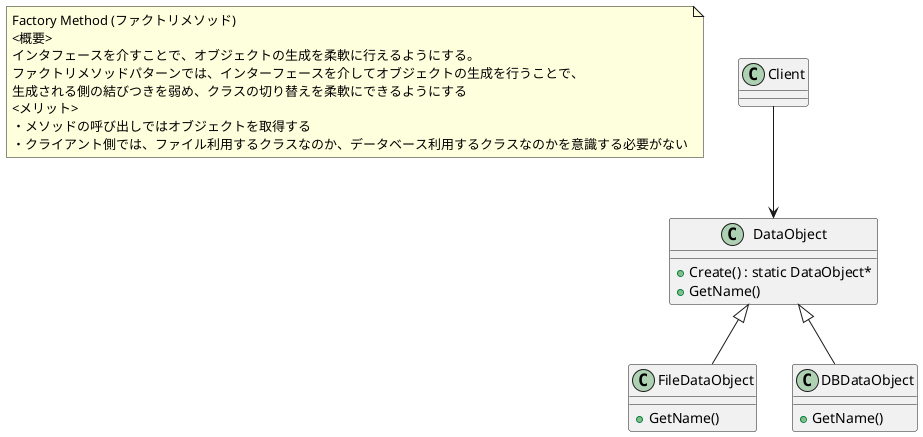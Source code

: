 @startuml

note as N1
  Factory Method (ファクトリメソッド)
  <概要>
  インタフェースを介すことで、オブジェクトの生成を柔軟に行えるようにする。
  ファクトリメソッドパターンでは、インターフェースを介してオブジェクトの生成を行うことで、
  生成される側の結びつきを弱め、クラスの切り替えを柔軟にできるようにする
  <メリット>
  ・メソッドの呼び出しではオブジェクトを取得する
  ・クライアント側では、ファイル利用するクラスなのか、データベース利用するクラスなのかを意識する必要がない
end note

class DataObject {
  + Create() : static DataObject*
  + GetName()
}

class FileDataObject {
  + GetName()
}
class DBDataObject {
  + GetName()
}

class Client {
}

DataObject <|-- FileDataObject
DataObject <|-- DBDataObject
Client --> DataObject

@enduml
